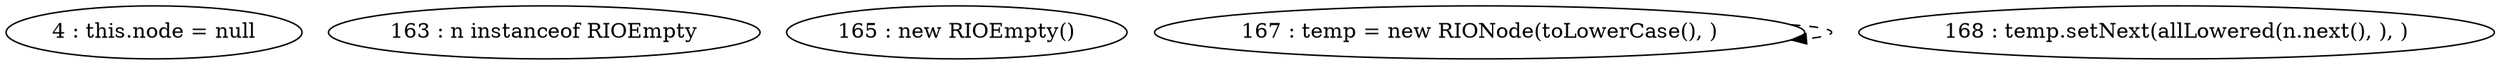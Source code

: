 digraph G {
"4 : this.node = null"
"163 : n instanceof RIOEmpty"
"165 : new RIOEmpty()"
"167 : temp = new RIONode(toLowerCase(), )"
"167 : temp = new RIONode(toLowerCase(), )" -> "167 : temp = new RIONode(toLowerCase(), )" [style=dashed]
"168 : temp.setNext(allLowered(n.next(), ), )"
}